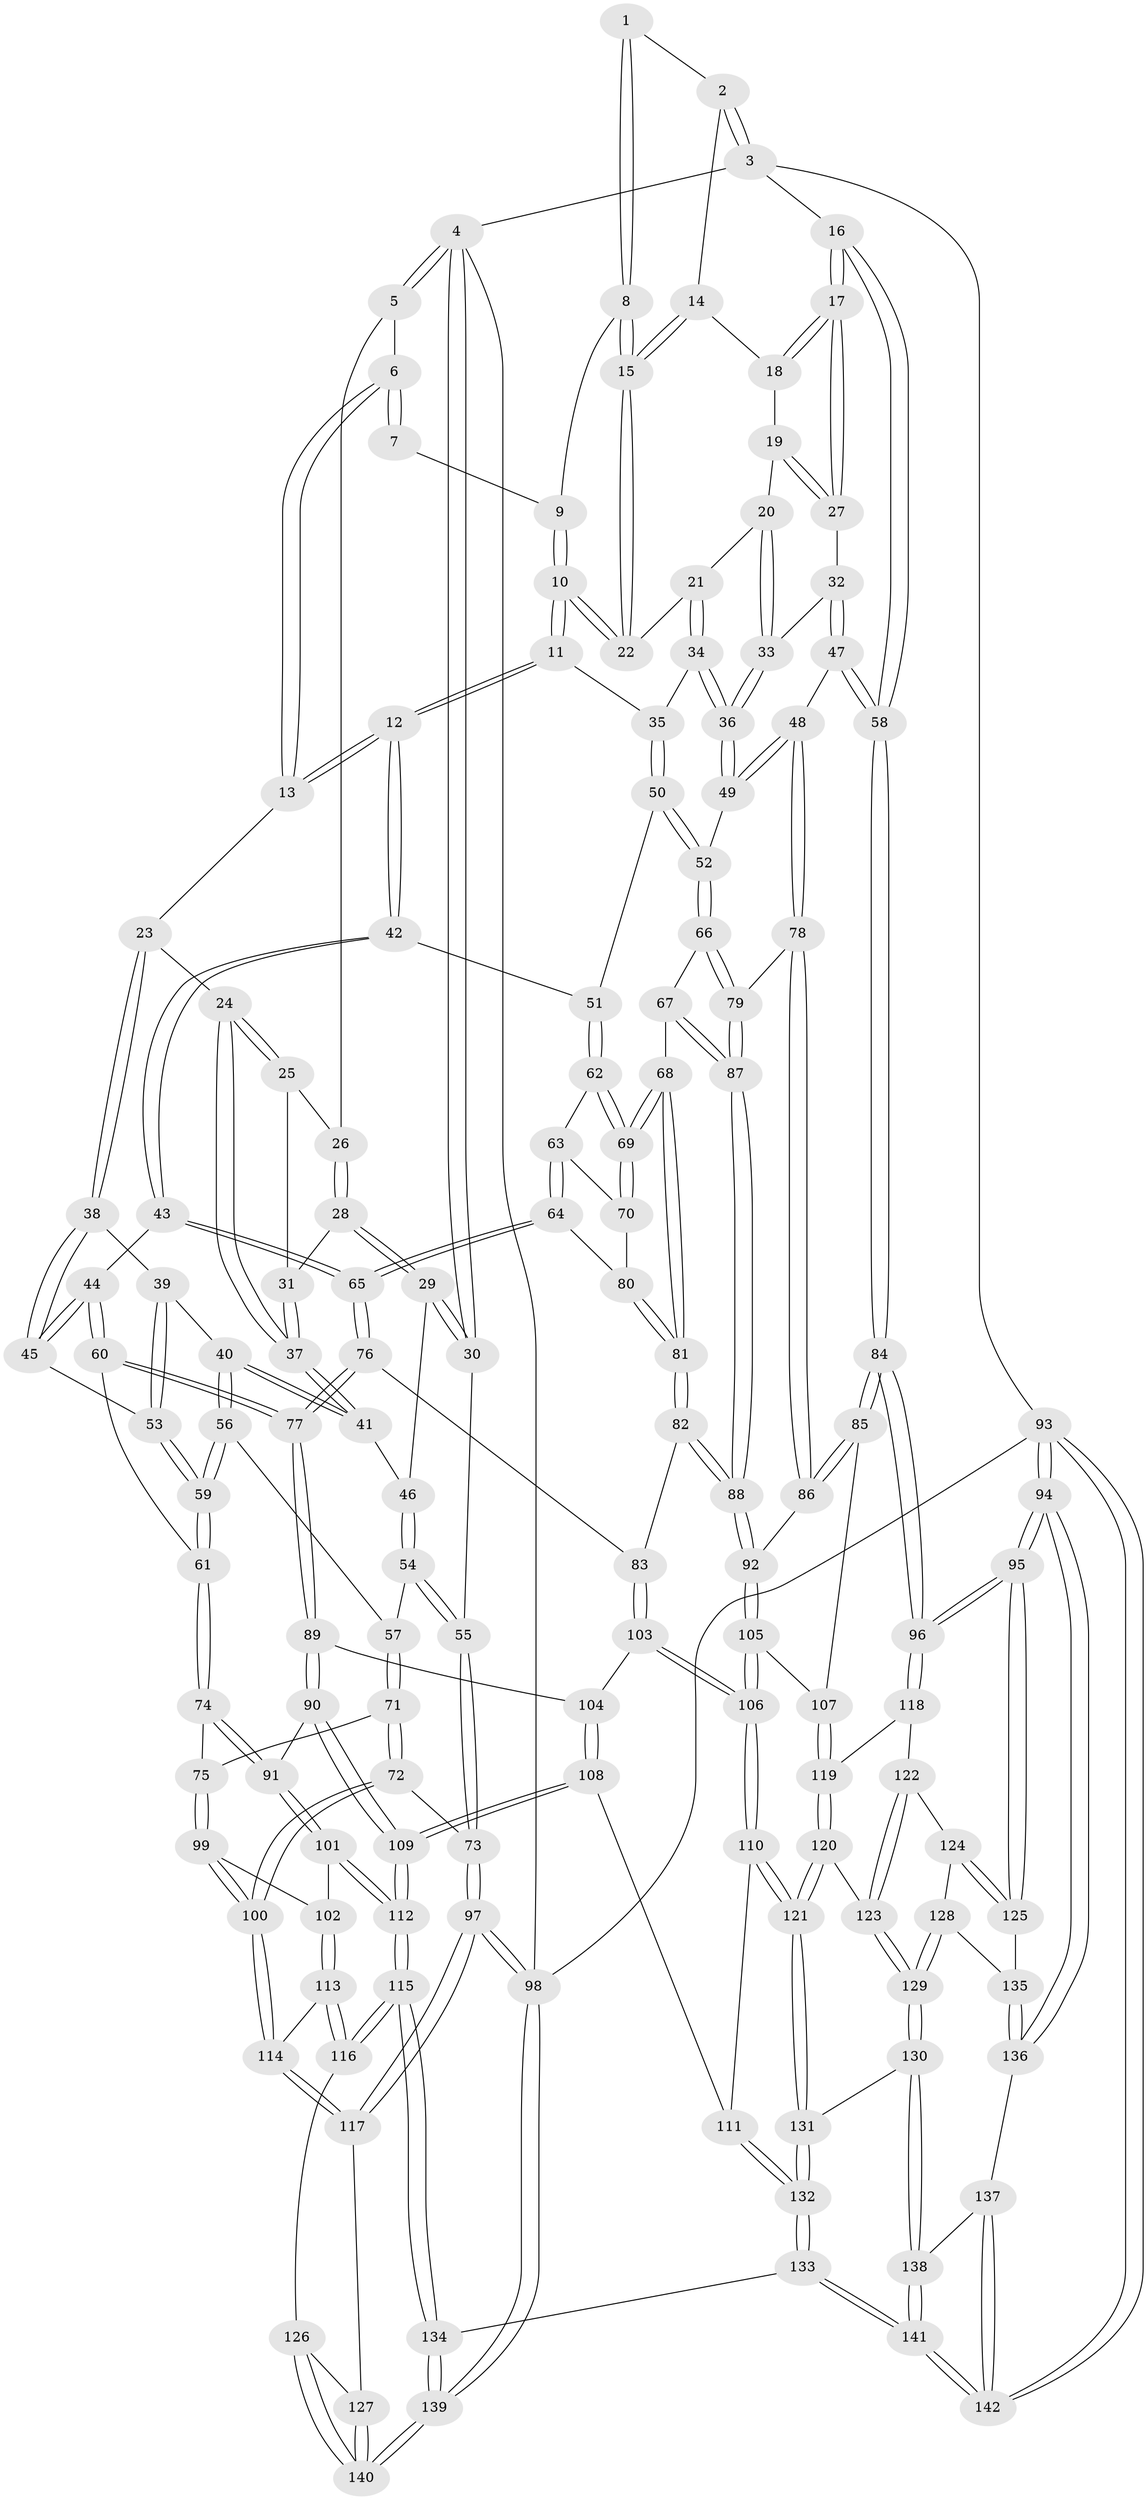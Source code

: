 // coarse degree distribution, {3: 0.08333333333333333, 4: 0.4642857142857143, 6: 0.10714285714285714, 5: 0.32142857142857145, 2: 0.023809523809523808}
// Generated by graph-tools (version 1.1) at 2025/24/03/03/25 07:24:37]
// undirected, 142 vertices, 352 edges
graph export_dot {
graph [start="1"]
  node [color=gray90,style=filled];
  1 [pos="+0.6157538866606458+0"];
  2 [pos="+1+0"];
  3 [pos="+1+0"];
  4 [pos="+0+0"];
  5 [pos="+0+0"];
  6 [pos="+0.45422175882959054+0"];
  7 [pos="+0.5510481466440498+0"];
  8 [pos="+0.7413133223997839+0.1318403225765886"];
  9 [pos="+0.6035240000559752+0.03458138712143955"];
  10 [pos="+0.5706788303470243+0.18777413120059017"];
  11 [pos="+0.5527548104052702+0.1977047885684645"];
  12 [pos="+0.5298233276824538+0.20426871234182048"];
  13 [pos="+0.41077210234784906+0.1354109021346596"];
  14 [pos="+0.845417146273437+0.023711819714084564"];
  15 [pos="+0.7435191143284262+0.1358408965243023"];
  16 [pos="+1+0.11648065030419116"];
  17 [pos="+1+0.15992189616005312"];
  18 [pos="+0.8928084946972694+0.0999518404994518"];
  19 [pos="+0.8860812567212906+0.12374331437988384"];
  20 [pos="+0.8609892110355737+0.16247188406136215"];
  21 [pos="+0.7469125914753634+0.15246095222090694"];
  22 [pos="+0.7420408326808474+0.1459346255300957"];
  23 [pos="+0.3666811691735112+0.1581915295008727"];
  24 [pos="+0.35701615035551926+0.15736571220004988"];
  25 [pos="+0.1566011286184687+0.06443436257010011"];
  26 [pos="+0.14784588262773807+0.056851792989802336"];
  27 [pos="+1+0.16986122951923607"];
  28 [pos="+0.044180057523026034+0.2237396110343638"];
  29 [pos="+0.03005687524096448+0.2327897975773335"];
  30 [pos="+0+0.25834359739288865"];
  31 [pos="+0.17943293170707703+0.24044363542074063"];
  32 [pos="+0.9990088371369127+0.20914913247634828"];
  33 [pos="+0.9666479581326848+0.21573776472724276"];
  34 [pos="+0.7588897888044304+0.20151922528822008"];
  35 [pos="+0.6743210574749422+0.30107012523771876"];
  36 [pos="+0.8262493862504435+0.3222373950120411"];
  37 [pos="+0.192689004683894+0.25204377640807835"];
  38 [pos="+0.3642461097424807+0.17102189556566474"];
  39 [pos="+0.3218622484015545+0.28844392039259964"];
  40 [pos="+0.2182517926859898+0.32515997266934793"];
  41 [pos="+0.19335738517963522+0.27814430910761717"];
  42 [pos="+0.5285585595477776+0.3286928343667226"];
  43 [pos="+0.48548958012115606+0.3835457135580952"];
  44 [pos="+0.4649931525974983+0.38523293699124134"];
  45 [pos="+0.4145362555325825+0.3575041288134524"];
  46 [pos="+0.10041328271635416+0.3214481198791592"];
  47 [pos="+0.9143136303126266+0.42120543700770335"];
  48 [pos="+0.8739877600616237+0.42623835254740866"];
  49 [pos="+0.8221783188580442+0.36532204223986714"];
  50 [pos="+0.6832034801469375+0.36921046127049345"];
  51 [pos="+0.6375951036088722+0.38081246782953654"];
  52 [pos="+0.7356560565535624+0.3848959506269689"];
  53 [pos="+0.33740081728571886+0.35276151219860447"];
  54 [pos="+0.10482403260131183+0.38777776187949997"];
  55 [pos="+0+0.4057147813521451"];
  56 [pos="+0.21626794351705583+0.3531271503015717"];
  57 [pos="+0.11425001237217369+0.3955442433709399"];
  58 [pos="+1+0.42481941984972105"];
  59 [pos="+0.28490637978349165+0.4406224802795607"];
  60 [pos="+0.3386297489294459+0.4880145790215801"];
  61 [pos="+0.28874903927612405+0.4751867919147889"];
  62 [pos="+0.6326275367205846+0.400117441377178"];
  63 [pos="+0.5903529713158213+0.44250183560299233"];
  64 [pos="+0.5292749335875142+0.46929897614629706"];
  65 [pos="+0.5149370564543593+0.46993271184408236"];
  66 [pos="+0.7020298012312851+0.49588044557960104"];
  67 [pos="+0.6995540727582333+0.49738417938580126"];
  68 [pos="+0.6490781412782606+0.4970229456423536"];
  69 [pos="+0.6435930317284625+0.48872546375986603"];
  70 [pos="+0.6142043032658848+0.47982409019607014"];
  71 [pos="+0.13658085069488674+0.49233516241519737"];
  72 [pos="+0+0.5554628820226125"];
  73 [pos="+0+0.5291933472151487"];
  74 [pos="+0.2223987290389705+0.528155875574638"];
  75 [pos="+0.21381762428625586+0.5317905171575197"];
  76 [pos="+0.4957047833082912+0.5422596845210179"];
  77 [pos="+0.42679882604367747+0.5739927878200003"];
  78 [pos="+0.8551328769638107+0.5212631129271923"];
  79 [pos="+0.7751342877374232+0.5222209222132324"];
  80 [pos="+0.5699345201059146+0.4817287317884024"];
  81 [pos="+0.6199675232917952+0.5398602670487513"];
  82 [pos="+0.6041475098212473+0.5781709514340074"];
  83 [pos="+0.5777169266722242+0.5887325027177335"];
  84 [pos="+1+0.6288915993671358"];
  85 [pos="+0.9134774711524084+0.6266564010997637"];
  86 [pos="+0.8596997700811198+0.5386110529740042"];
  87 [pos="+0.6985935284186268+0.6091996373039098"];
  88 [pos="+0.697994359303912+0.6113456315004915"];
  89 [pos="+0.4143763284637954+0.6263228663409453"];
  90 [pos="+0.3987115697959295+0.6557245490354304"];
  91 [pos="+0.3464634626706782+0.6556057506844296"];
  92 [pos="+0.7134053049104279+0.637150590436082"];
  93 [pos="+1+1"];
  94 [pos="+1+0.9457167983761021"];
  95 [pos="+1+0.897698720620058"];
  96 [pos="+1+0.7096870253983945"];
  97 [pos="+0+0.99258727608597"];
  98 [pos="+0+1"];
  99 [pos="+0.1815323769377666+0.637438150833498"];
  100 [pos="+0.10685332327854263+0.6841644802927026"];
  101 [pos="+0.26920094423238256+0.6941596922800078"];
  102 [pos="+0.2584091286485373+0.6973576160347463"];
  103 [pos="+0.575405769052741+0.6128679284205136"];
  104 [pos="+0.5535840649589562+0.6716137669333108"];
  105 [pos="+0.7215498373311244+0.6960203919923834"];
  106 [pos="+0.6988803384741359+0.7261541172035908"];
  107 [pos="+0.8700227570446553+0.6911519253662839"];
  108 [pos="+0.5599495482401953+0.7445623590209934"];
  109 [pos="+0.42987069381710297+0.776055199676825"];
  110 [pos="+0.6861667892916936+0.7505366886966802"];
  111 [pos="+0.6330358376527252+0.7794585336624467"];
  112 [pos="+0.41393135201543774+0.8067236885208031"];
  113 [pos="+0.2534290649498831+0.7726886791642973"];
  114 [pos="+0.09892906491945132+0.72965156748063"];
  115 [pos="+0.3825106351017775+0.8831818013238028"];
  116 [pos="+0.2700376714345141+0.8263475963590001"];
  117 [pos="+0.04718757613287499+0.8494034560609044"];
  118 [pos="+0.9007145134947215+0.7631839526441212"];
  119 [pos="+0.8715263476955614+0.7004584363968183"];
  120 [pos="+0.786800189714024+0.8279880140921478"];
  121 [pos="+0.7781001345140032+0.8320237633780303"];
  122 [pos="+0.9016710983718124+0.7679468864750242"];
  123 [pos="+0.8542022705219146+0.8284667471482673"];
  124 [pos="+0.9242685734804588+0.7958520126384439"];
  125 [pos="+1+0.8533384941011859"];
  126 [pos="+0.22260084625971022+0.8400156941850889"];
  127 [pos="+0.09517147661910476+0.8682387091031284"];
  128 [pos="+0.9092246000134667+0.861295972959826"];
  129 [pos="+0.8789802291501144+0.8715824982746896"];
  130 [pos="+0.855321586533735+0.920473155891424"];
  131 [pos="+0.7762230776958252+0.8956578753675284"];
  132 [pos="+0.5919489241584591+1"];
  133 [pos="+0.5455444906717423+1"];
  134 [pos="+0.45561146820491855+1"];
  135 [pos="+0.9337469515608136+0.8750136155459921"];
  136 [pos="+0.92075383048194+0.9461817295909186"];
  137 [pos="+0.9138693118937289+0.9489056983739124"];
  138 [pos="+0.8609826223999384+0.929281978985855"];
  139 [pos="+0.3552229596512636+1"];
  140 [pos="+0.21850804912414468+1"];
  141 [pos="+0.7312423667237813+1"];
  142 [pos="+0.8986553943170518+1"];
  1 -- 2;
  1 -- 8;
  1 -- 8;
  2 -- 3;
  2 -- 3;
  2 -- 14;
  3 -- 4;
  3 -- 16;
  3 -- 93;
  4 -- 5;
  4 -- 5;
  4 -- 30;
  4 -- 30;
  4 -- 98;
  5 -- 6;
  5 -- 26;
  6 -- 7;
  6 -- 7;
  6 -- 13;
  6 -- 13;
  7 -- 9;
  8 -- 9;
  8 -- 15;
  8 -- 15;
  9 -- 10;
  9 -- 10;
  10 -- 11;
  10 -- 11;
  10 -- 22;
  10 -- 22;
  11 -- 12;
  11 -- 12;
  11 -- 35;
  12 -- 13;
  12 -- 13;
  12 -- 42;
  12 -- 42;
  13 -- 23;
  14 -- 15;
  14 -- 15;
  14 -- 18;
  15 -- 22;
  15 -- 22;
  16 -- 17;
  16 -- 17;
  16 -- 58;
  16 -- 58;
  17 -- 18;
  17 -- 18;
  17 -- 27;
  17 -- 27;
  18 -- 19;
  19 -- 20;
  19 -- 27;
  19 -- 27;
  20 -- 21;
  20 -- 33;
  20 -- 33;
  21 -- 22;
  21 -- 34;
  21 -- 34;
  23 -- 24;
  23 -- 38;
  23 -- 38;
  24 -- 25;
  24 -- 25;
  24 -- 37;
  24 -- 37;
  25 -- 26;
  25 -- 31;
  26 -- 28;
  26 -- 28;
  27 -- 32;
  28 -- 29;
  28 -- 29;
  28 -- 31;
  29 -- 30;
  29 -- 30;
  29 -- 46;
  30 -- 55;
  31 -- 37;
  31 -- 37;
  32 -- 33;
  32 -- 47;
  32 -- 47;
  33 -- 36;
  33 -- 36;
  34 -- 35;
  34 -- 36;
  34 -- 36;
  35 -- 50;
  35 -- 50;
  36 -- 49;
  36 -- 49;
  37 -- 41;
  37 -- 41;
  38 -- 39;
  38 -- 45;
  38 -- 45;
  39 -- 40;
  39 -- 53;
  39 -- 53;
  40 -- 41;
  40 -- 41;
  40 -- 56;
  40 -- 56;
  41 -- 46;
  42 -- 43;
  42 -- 43;
  42 -- 51;
  43 -- 44;
  43 -- 65;
  43 -- 65;
  44 -- 45;
  44 -- 45;
  44 -- 60;
  44 -- 60;
  45 -- 53;
  46 -- 54;
  46 -- 54;
  47 -- 48;
  47 -- 58;
  47 -- 58;
  48 -- 49;
  48 -- 49;
  48 -- 78;
  48 -- 78;
  49 -- 52;
  50 -- 51;
  50 -- 52;
  50 -- 52;
  51 -- 62;
  51 -- 62;
  52 -- 66;
  52 -- 66;
  53 -- 59;
  53 -- 59;
  54 -- 55;
  54 -- 55;
  54 -- 57;
  55 -- 73;
  55 -- 73;
  56 -- 57;
  56 -- 59;
  56 -- 59;
  57 -- 71;
  57 -- 71;
  58 -- 84;
  58 -- 84;
  59 -- 61;
  59 -- 61;
  60 -- 61;
  60 -- 77;
  60 -- 77;
  61 -- 74;
  61 -- 74;
  62 -- 63;
  62 -- 69;
  62 -- 69;
  63 -- 64;
  63 -- 64;
  63 -- 70;
  64 -- 65;
  64 -- 65;
  64 -- 80;
  65 -- 76;
  65 -- 76;
  66 -- 67;
  66 -- 79;
  66 -- 79;
  67 -- 68;
  67 -- 87;
  67 -- 87;
  68 -- 69;
  68 -- 69;
  68 -- 81;
  68 -- 81;
  69 -- 70;
  69 -- 70;
  70 -- 80;
  71 -- 72;
  71 -- 72;
  71 -- 75;
  72 -- 73;
  72 -- 100;
  72 -- 100;
  73 -- 97;
  73 -- 97;
  74 -- 75;
  74 -- 91;
  74 -- 91;
  75 -- 99;
  75 -- 99;
  76 -- 77;
  76 -- 77;
  76 -- 83;
  77 -- 89;
  77 -- 89;
  78 -- 79;
  78 -- 86;
  78 -- 86;
  79 -- 87;
  79 -- 87;
  80 -- 81;
  80 -- 81;
  81 -- 82;
  81 -- 82;
  82 -- 83;
  82 -- 88;
  82 -- 88;
  83 -- 103;
  83 -- 103;
  84 -- 85;
  84 -- 85;
  84 -- 96;
  84 -- 96;
  85 -- 86;
  85 -- 86;
  85 -- 107;
  86 -- 92;
  87 -- 88;
  87 -- 88;
  88 -- 92;
  88 -- 92;
  89 -- 90;
  89 -- 90;
  89 -- 104;
  90 -- 91;
  90 -- 109;
  90 -- 109;
  91 -- 101;
  91 -- 101;
  92 -- 105;
  92 -- 105;
  93 -- 94;
  93 -- 94;
  93 -- 142;
  93 -- 142;
  93 -- 98;
  94 -- 95;
  94 -- 95;
  94 -- 136;
  94 -- 136;
  95 -- 96;
  95 -- 96;
  95 -- 125;
  95 -- 125;
  96 -- 118;
  96 -- 118;
  97 -- 98;
  97 -- 98;
  97 -- 117;
  97 -- 117;
  98 -- 139;
  98 -- 139;
  99 -- 100;
  99 -- 100;
  99 -- 102;
  100 -- 114;
  100 -- 114;
  101 -- 102;
  101 -- 112;
  101 -- 112;
  102 -- 113;
  102 -- 113;
  103 -- 104;
  103 -- 106;
  103 -- 106;
  104 -- 108;
  104 -- 108;
  105 -- 106;
  105 -- 106;
  105 -- 107;
  106 -- 110;
  106 -- 110;
  107 -- 119;
  107 -- 119;
  108 -- 109;
  108 -- 109;
  108 -- 111;
  109 -- 112;
  109 -- 112;
  110 -- 111;
  110 -- 121;
  110 -- 121;
  111 -- 132;
  111 -- 132;
  112 -- 115;
  112 -- 115;
  113 -- 114;
  113 -- 116;
  113 -- 116;
  114 -- 117;
  114 -- 117;
  115 -- 116;
  115 -- 116;
  115 -- 134;
  115 -- 134;
  116 -- 126;
  117 -- 127;
  118 -- 119;
  118 -- 122;
  119 -- 120;
  119 -- 120;
  120 -- 121;
  120 -- 121;
  120 -- 123;
  121 -- 131;
  121 -- 131;
  122 -- 123;
  122 -- 123;
  122 -- 124;
  123 -- 129;
  123 -- 129;
  124 -- 125;
  124 -- 125;
  124 -- 128;
  125 -- 135;
  126 -- 127;
  126 -- 140;
  126 -- 140;
  127 -- 140;
  127 -- 140;
  128 -- 129;
  128 -- 129;
  128 -- 135;
  129 -- 130;
  129 -- 130;
  130 -- 131;
  130 -- 138;
  130 -- 138;
  131 -- 132;
  131 -- 132;
  132 -- 133;
  132 -- 133;
  133 -- 134;
  133 -- 141;
  133 -- 141;
  134 -- 139;
  134 -- 139;
  135 -- 136;
  135 -- 136;
  136 -- 137;
  137 -- 138;
  137 -- 142;
  137 -- 142;
  138 -- 141;
  138 -- 141;
  139 -- 140;
  139 -- 140;
  141 -- 142;
  141 -- 142;
}
